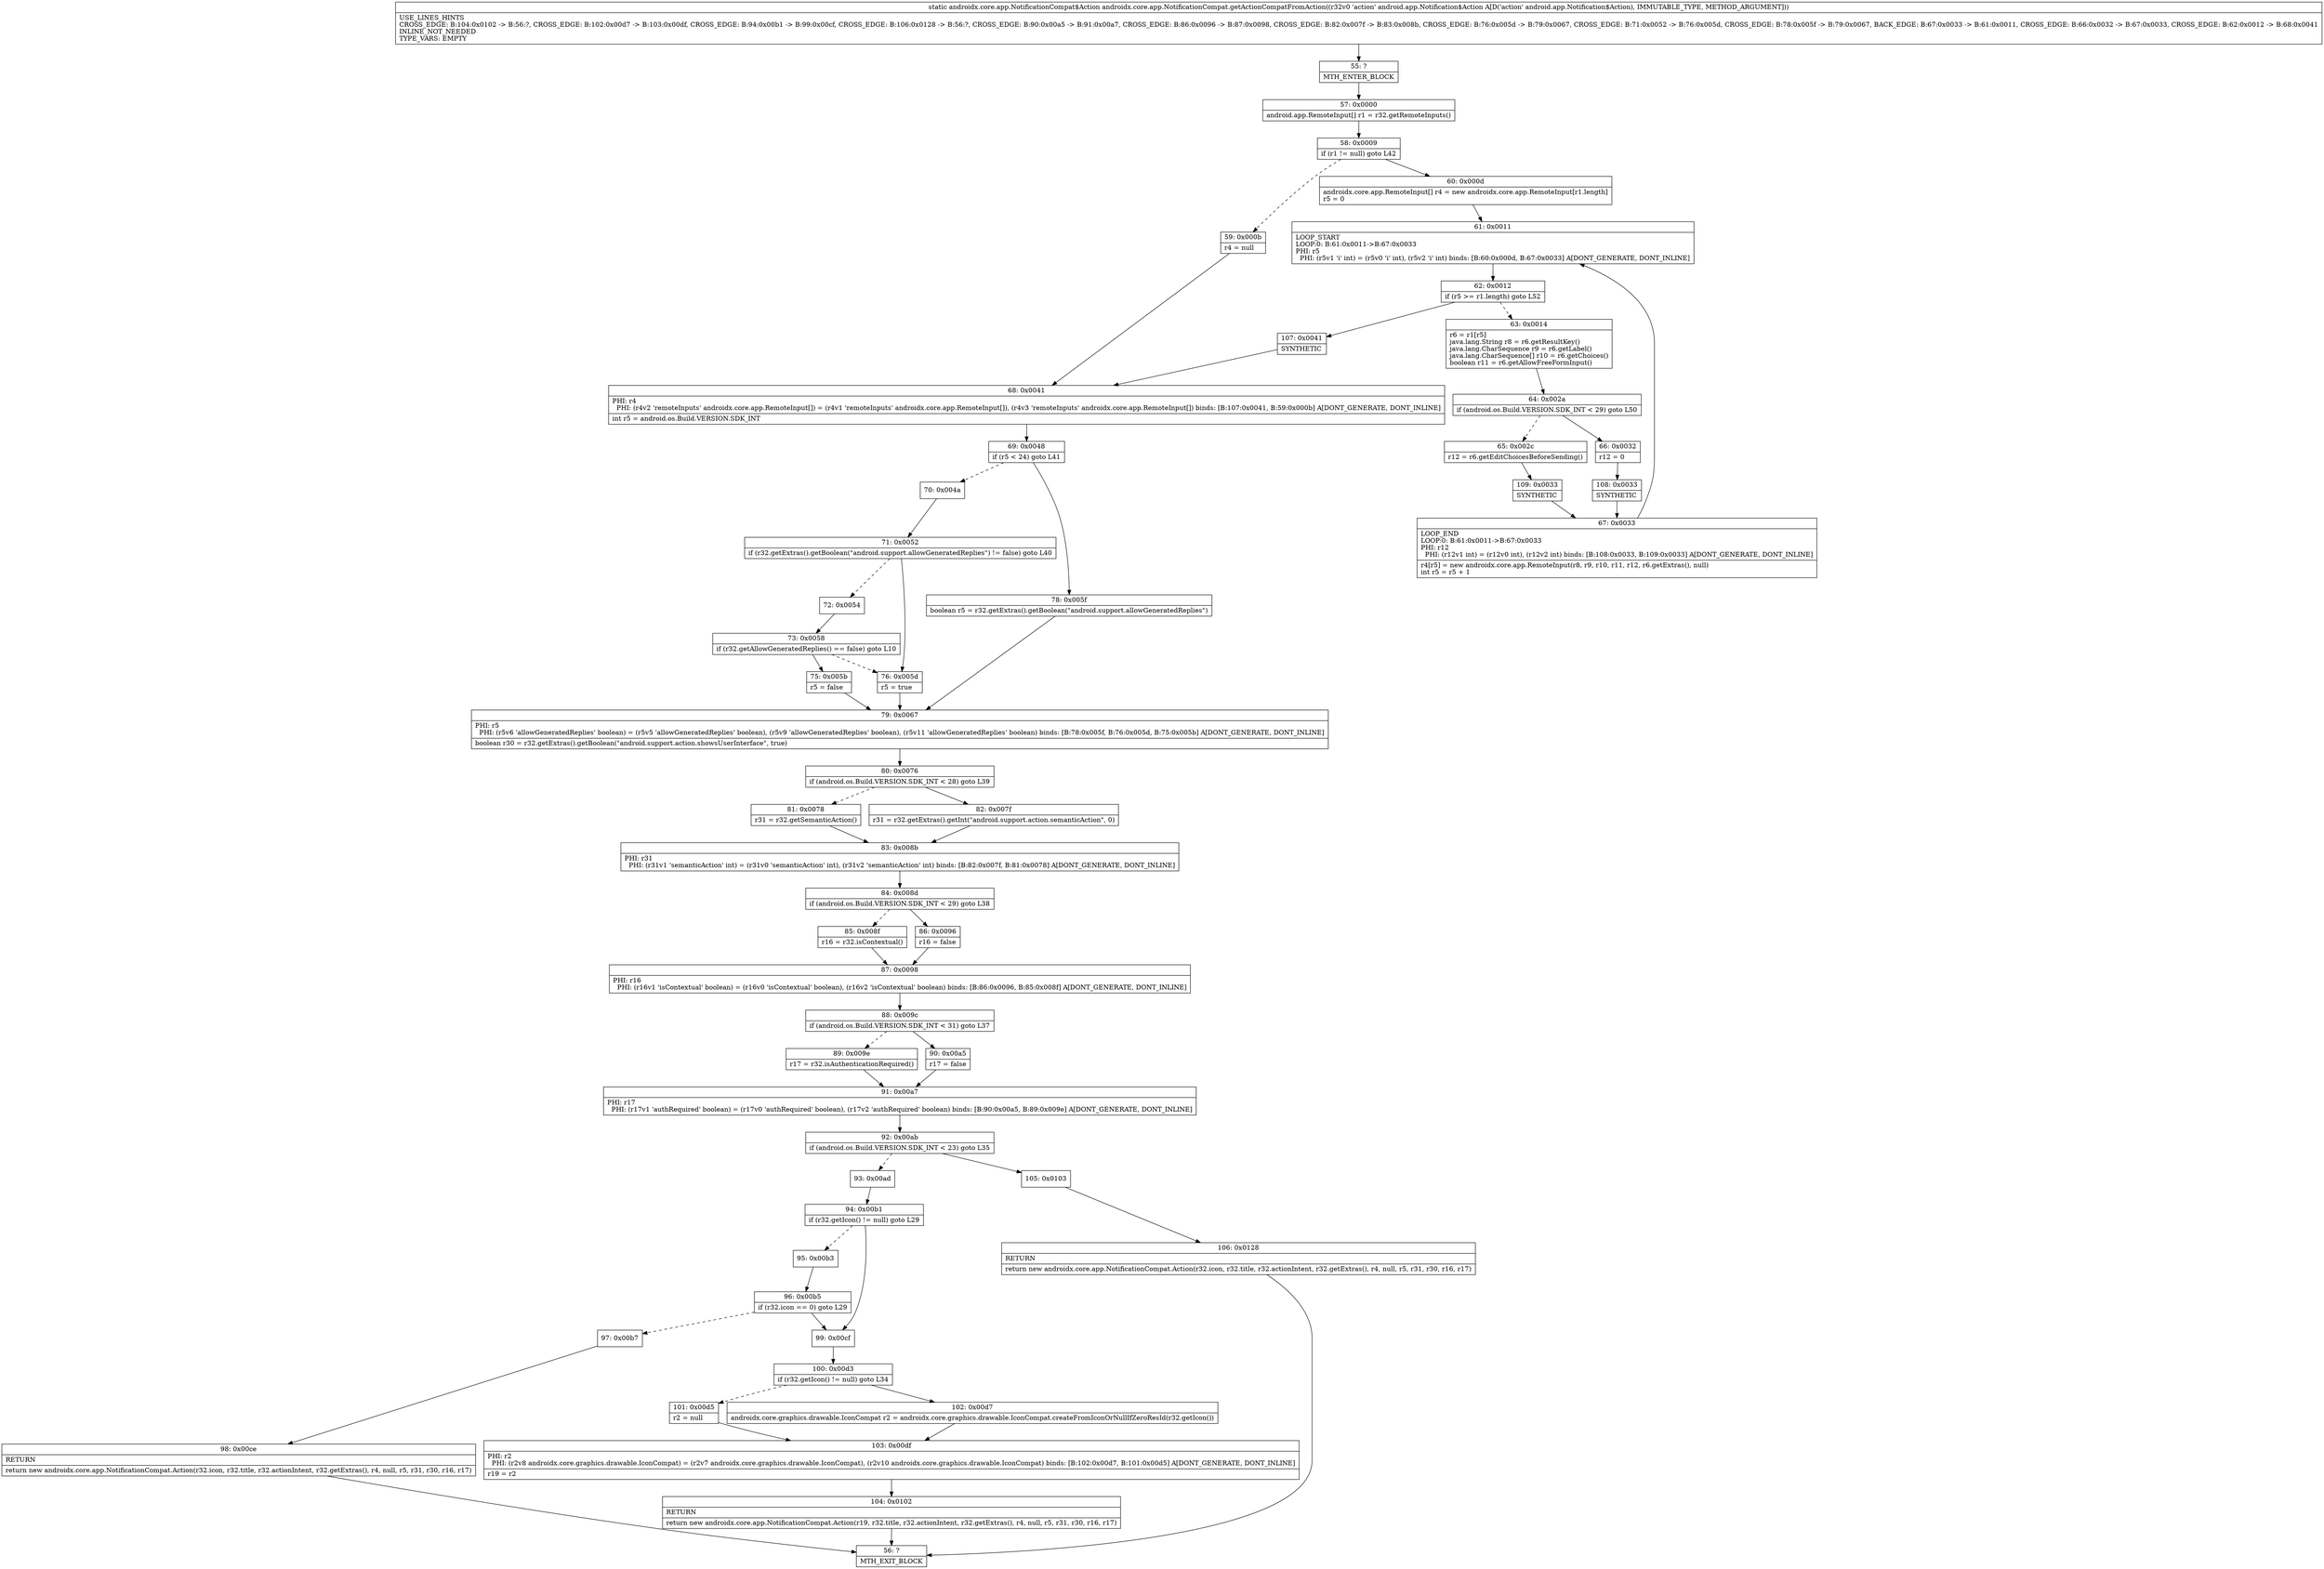 digraph "CFG forandroidx.core.app.NotificationCompat.getActionCompatFromAction(Landroid\/app\/Notification$Action;)Landroidx\/core\/app\/NotificationCompat$Action;" {
Node_55 [shape=record,label="{55\:\ ?|MTH_ENTER_BLOCK\l}"];
Node_57 [shape=record,label="{57\:\ 0x0000|android.app.RemoteInput[] r1 = r32.getRemoteInputs()\l}"];
Node_58 [shape=record,label="{58\:\ 0x0009|if (r1 != null) goto L42\l}"];
Node_59 [shape=record,label="{59\:\ 0x000b|r4 = null\l}"];
Node_68 [shape=record,label="{68\:\ 0x0041|PHI: r4 \l  PHI: (r4v2 'remoteInputs' androidx.core.app.RemoteInput[]) = (r4v1 'remoteInputs' androidx.core.app.RemoteInput[]), (r4v3 'remoteInputs' androidx.core.app.RemoteInput[]) binds: [B:107:0x0041, B:59:0x000b] A[DONT_GENERATE, DONT_INLINE]\l|int r5 = android.os.Build.VERSION.SDK_INT\l}"];
Node_69 [shape=record,label="{69\:\ 0x0048|if (r5 \< 24) goto L41\l}"];
Node_70 [shape=record,label="{70\:\ 0x004a}"];
Node_71 [shape=record,label="{71\:\ 0x0052|if (r32.getExtras().getBoolean(\"android.support.allowGeneratedReplies\") != false) goto L40\l}"];
Node_72 [shape=record,label="{72\:\ 0x0054}"];
Node_73 [shape=record,label="{73\:\ 0x0058|if (r32.getAllowGeneratedReplies() == false) goto L10\l}"];
Node_75 [shape=record,label="{75\:\ 0x005b|r5 = false\l}"];
Node_79 [shape=record,label="{79\:\ 0x0067|PHI: r5 \l  PHI: (r5v6 'allowGeneratedReplies' boolean) = (r5v5 'allowGeneratedReplies' boolean), (r5v9 'allowGeneratedReplies' boolean), (r5v11 'allowGeneratedReplies' boolean) binds: [B:78:0x005f, B:76:0x005d, B:75:0x005b] A[DONT_GENERATE, DONT_INLINE]\l|boolean r30 = r32.getExtras().getBoolean(\"android.support.action.showsUserInterface\", true)\l}"];
Node_80 [shape=record,label="{80\:\ 0x0076|if (android.os.Build.VERSION.SDK_INT \< 28) goto L39\l}"];
Node_81 [shape=record,label="{81\:\ 0x0078|r31 = r32.getSemanticAction()\l}"];
Node_83 [shape=record,label="{83\:\ 0x008b|PHI: r31 \l  PHI: (r31v1 'semanticAction' int) = (r31v0 'semanticAction' int), (r31v2 'semanticAction' int) binds: [B:82:0x007f, B:81:0x0078] A[DONT_GENERATE, DONT_INLINE]\l}"];
Node_84 [shape=record,label="{84\:\ 0x008d|if (android.os.Build.VERSION.SDK_INT \< 29) goto L38\l}"];
Node_85 [shape=record,label="{85\:\ 0x008f|r16 = r32.isContextual()\l}"];
Node_87 [shape=record,label="{87\:\ 0x0098|PHI: r16 \l  PHI: (r16v1 'isContextual' boolean) = (r16v0 'isContextual' boolean), (r16v2 'isContextual' boolean) binds: [B:86:0x0096, B:85:0x008f] A[DONT_GENERATE, DONT_INLINE]\l}"];
Node_88 [shape=record,label="{88\:\ 0x009c|if (android.os.Build.VERSION.SDK_INT \< 31) goto L37\l}"];
Node_89 [shape=record,label="{89\:\ 0x009e|r17 = r32.isAuthenticationRequired()\l}"];
Node_91 [shape=record,label="{91\:\ 0x00a7|PHI: r17 \l  PHI: (r17v1 'authRequired' boolean) = (r17v0 'authRequired' boolean), (r17v2 'authRequired' boolean) binds: [B:90:0x00a5, B:89:0x009e] A[DONT_GENERATE, DONT_INLINE]\l}"];
Node_92 [shape=record,label="{92\:\ 0x00ab|if (android.os.Build.VERSION.SDK_INT \< 23) goto L35\l}"];
Node_93 [shape=record,label="{93\:\ 0x00ad}"];
Node_94 [shape=record,label="{94\:\ 0x00b1|if (r32.getIcon() != null) goto L29\l}"];
Node_95 [shape=record,label="{95\:\ 0x00b3}"];
Node_96 [shape=record,label="{96\:\ 0x00b5|if (r32.icon == 0) goto L29\l}"];
Node_97 [shape=record,label="{97\:\ 0x00b7}"];
Node_98 [shape=record,label="{98\:\ 0x00ce|RETURN\l|return new androidx.core.app.NotificationCompat.Action(r32.icon, r32.title, r32.actionIntent, r32.getExtras(), r4, null, r5, r31, r30, r16, r17)\l}"];
Node_56 [shape=record,label="{56\:\ ?|MTH_EXIT_BLOCK\l}"];
Node_99 [shape=record,label="{99\:\ 0x00cf}"];
Node_100 [shape=record,label="{100\:\ 0x00d3|if (r32.getIcon() != null) goto L34\l}"];
Node_101 [shape=record,label="{101\:\ 0x00d5|r2 = null\l}"];
Node_103 [shape=record,label="{103\:\ 0x00df|PHI: r2 \l  PHI: (r2v8 androidx.core.graphics.drawable.IconCompat) = (r2v7 androidx.core.graphics.drawable.IconCompat), (r2v10 androidx.core.graphics.drawable.IconCompat) binds: [B:102:0x00d7, B:101:0x00d5] A[DONT_GENERATE, DONT_INLINE]\l|r19 = r2\l}"];
Node_104 [shape=record,label="{104\:\ 0x0102|RETURN\l|return new androidx.core.app.NotificationCompat.Action(r19, r32.title, r32.actionIntent, r32.getExtras(), r4, null, r5, r31, r30, r16, r17)\l}"];
Node_102 [shape=record,label="{102\:\ 0x00d7|androidx.core.graphics.drawable.IconCompat r2 = androidx.core.graphics.drawable.IconCompat.createFromIconOrNullIfZeroResId(r32.getIcon())\l}"];
Node_105 [shape=record,label="{105\:\ 0x0103}"];
Node_106 [shape=record,label="{106\:\ 0x0128|RETURN\l|return new androidx.core.app.NotificationCompat.Action(r32.icon, r32.title, r32.actionIntent, r32.getExtras(), r4, null, r5, r31, r30, r16, r17)\l}"];
Node_90 [shape=record,label="{90\:\ 0x00a5|r17 = false\l}"];
Node_86 [shape=record,label="{86\:\ 0x0096|r16 = false\l}"];
Node_82 [shape=record,label="{82\:\ 0x007f|r31 = r32.getExtras().getInt(\"android.support.action.semanticAction\", 0)\l}"];
Node_76 [shape=record,label="{76\:\ 0x005d|r5 = true\l}"];
Node_78 [shape=record,label="{78\:\ 0x005f|boolean r5 = r32.getExtras().getBoolean(\"android.support.allowGeneratedReplies\")\l}"];
Node_60 [shape=record,label="{60\:\ 0x000d|androidx.core.app.RemoteInput[] r4 = new androidx.core.app.RemoteInput[r1.length]\lr5 = 0\l}"];
Node_61 [shape=record,label="{61\:\ 0x0011|LOOP_START\lLOOP:0: B:61:0x0011\-\>B:67:0x0033\lPHI: r5 \l  PHI: (r5v1 'i' int) = (r5v0 'i' int), (r5v2 'i' int) binds: [B:60:0x000d, B:67:0x0033] A[DONT_GENERATE, DONT_INLINE]\l}"];
Node_62 [shape=record,label="{62\:\ 0x0012|if (r5 \>= r1.length) goto L52\l}"];
Node_63 [shape=record,label="{63\:\ 0x0014|r6 = r1[r5]\ljava.lang.String r8 = r6.getResultKey()\ljava.lang.CharSequence r9 = r6.getLabel()\ljava.lang.CharSequence[] r10 = r6.getChoices()\lboolean r11 = r6.getAllowFreeFormInput()\l}"];
Node_64 [shape=record,label="{64\:\ 0x002a|if (android.os.Build.VERSION.SDK_INT \< 29) goto L50\l}"];
Node_65 [shape=record,label="{65\:\ 0x002c|r12 = r6.getEditChoicesBeforeSending()\l}"];
Node_109 [shape=record,label="{109\:\ 0x0033|SYNTHETIC\l}"];
Node_67 [shape=record,label="{67\:\ 0x0033|LOOP_END\lLOOP:0: B:61:0x0011\-\>B:67:0x0033\lPHI: r12 \l  PHI: (r12v1 int) = (r12v0 int), (r12v2 int) binds: [B:108:0x0033, B:109:0x0033] A[DONT_GENERATE, DONT_INLINE]\l|r4[r5] = new androidx.core.app.RemoteInput(r8, r9, r10, r11, r12, r6.getExtras(), null)\lint r5 = r5 + 1\l}"];
Node_66 [shape=record,label="{66\:\ 0x0032|r12 = 0\l}"];
Node_108 [shape=record,label="{108\:\ 0x0033|SYNTHETIC\l}"];
Node_107 [shape=record,label="{107\:\ 0x0041|SYNTHETIC\l}"];
MethodNode[shape=record,label="{static androidx.core.app.NotificationCompat$Action androidx.core.app.NotificationCompat.getActionCompatFromAction((r32v0 'action' android.app.Notification$Action A[D('action' android.app.Notification$Action), IMMUTABLE_TYPE, METHOD_ARGUMENT]))  | USE_LINES_HINTS\lCROSS_EDGE: B:104:0x0102 \-\> B:56:?, CROSS_EDGE: B:102:0x00d7 \-\> B:103:0x00df, CROSS_EDGE: B:94:0x00b1 \-\> B:99:0x00cf, CROSS_EDGE: B:106:0x0128 \-\> B:56:?, CROSS_EDGE: B:90:0x00a5 \-\> B:91:0x00a7, CROSS_EDGE: B:86:0x0096 \-\> B:87:0x0098, CROSS_EDGE: B:82:0x007f \-\> B:83:0x008b, CROSS_EDGE: B:76:0x005d \-\> B:79:0x0067, CROSS_EDGE: B:71:0x0052 \-\> B:76:0x005d, CROSS_EDGE: B:78:0x005f \-\> B:79:0x0067, BACK_EDGE: B:67:0x0033 \-\> B:61:0x0011, CROSS_EDGE: B:66:0x0032 \-\> B:67:0x0033, CROSS_EDGE: B:62:0x0012 \-\> B:68:0x0041\lINLINE_NOT_NEEDED\lTYPE_VARS: EMPTY\l}"];
MethodNode -> Node_55;Node_55 -> Node_57;
Node_57 -> Node_58;
Node_58 -> Node_59[style=dashed];
Node_58 -> Node_60;
Node_59 -> Node_68;
Node_68 -> Node_69;
Node_69 -> Node_70[style=dashed];
Node_69 -> Node_78;
Node_70 -> Node_71;
Node_71 -> Node_72[style=dashed];
Node_71 -> Node_76;
Node_72 -> Node_73;
Node_73 -> Node_75;
Node_73 -> Node_76[style=dashed];
Node_75 -> Node_79;
Node_79 -> Node_80;
Node_80 -> Node_81[style=dashed];
Node_80 -> Node_82;
Node_81 -> Node_83;
Node_83 -> Node_84;
Node_84 -> Node_85[style=dashed];
Node_84 -> Node_86;
Node_85 -> Node_87;
Node_87 -> Node_88;
Node_88 -> Node_89[style=dashed];
Node_88 -> Node_90;
Node_89 -> Node_91;
Node_91 -> Node_92;
Node_92 -> Node_93[style=dashed];
Node_92 -> Node_105;
Node_93 -> Node_94;
Node_94 -> Node_95[style=dashed];
Node_94 -> Node_99;
Node_95 -> Node_96;
Node_96 -> Node_97[style=dashed];
Node_96 -> Node_99;
Node_97 -> Node_98;
Node_98 -> Node_56;
Node_99 -> Node_100;
Node_100 -> Node_101[style=dashed];
Node_100 -> Node_102;
Node_101 -> Node_103;
Node_103 -> Node_104;
Node_104 -> Node_56;
Node_102 -> Node_103;
Node_105 -> Node_106;
Node_106 -> Node_56;
Node_90 -> Node_91;
Node_86 -> Node_87;
Node_82 -> Node_83;
Node_76 -> Node_79;
Node_78 -> Node_79;
Node_60 -> Node_61;
Node_61 -> Node_62;
Node_62 -> Node_63[style=dashed];
Node_62 -> Node_107;
Node_63 -> Node_64;
Node_64 -> Node_65[style=dashed];
Node_64 -> Node_66;
Node_65 -> Node_109;
Node_109 -> Node_67;
Node_67 -> Node_61;
Node_66 -> Node_108;
Node_108 -> Node_67;
Node_107 -> Node_68;
}


